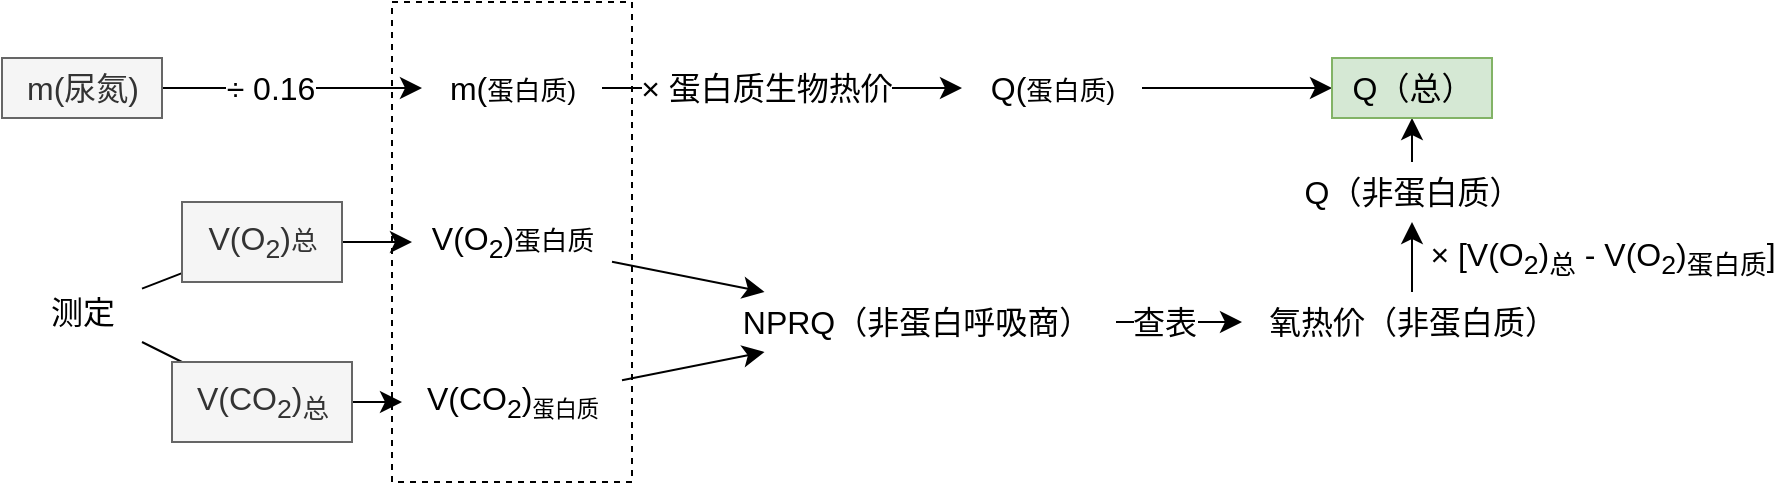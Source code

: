 <mxfile version="21.6.5" type="device">
  <diagram name="第 1 页" id="oxqRGLyPOMwY4Tl8o_Ae">
    <mxGraphModel dx="1532" dy="1138" grid="1" gridSize="10" guides="1" tooltips="1" connect="1" arrows="1" fold="1" page="0" pageScale="1" pageWidth="827" pageHeight="1169" math="0" shadow="0">
      <root>
        <mxCell id="0" />
        <mxCell id="1" parent="0" />
        <mxCell id="NcP14KBBZVTenF44-F67-3" value="" style="edgeStyle=none;curved=1;rounded=0;orthogonalLoop=1;jettySize=auto;html=1;fontSize=12;startSize=8;endSize=8;" edge="1" parent="1" source="NcP14KBBZVTenF44-F67-1" target="NcP14KBBZVTenF44-F67-2">
          <mxGeometry relative="1" as="geometry" />
        </mxCell>
        <mxCell id="NcP14KBBZVTenF44-F67-4" value="÷ 0.16" style="edgeLabel;html=1;align=center;verticalAlign=middle;resizable=0;points=[];fontSize=16;" vertex="1" connectable="0" parent="NcP14KBBZVTenF44-F67-3">
          <mxGeometry x="-0.188" y="1" relative="1" as="geometry">
            <mxPoint x="1" y="1" as="offset" />
          </mxGeometry>
        </mxCell>
        <mxCell id="NcP14KBBZVTenF44-F67-1" value="m(尿氮)" style="text;html=1;align=center;verticalAlign=middle;resizable=0;points=[];autosize=1;strokeColor=#666666;fillColor=#f5f5f5;fontSize=16;fontColor=#333333;" vertex="1" parent="1">
          <mxGeometry x="-200" y="-22" width="80" height="30" as="geometry" />
        </mxCell>
        <mxCell id="NcP14KBBZVTenF44-F67-6" value="" style="edgeStyle=none;curved=1;rounded=0;orthogonalLoop=1;jettySize=auto;html=1;fontSize=12;startSize=8;endSize=8;" edge="1" parent="1" source="NcP14KBBZVTenF44-F67-2" target="NcP14KBBZVTenF44-F67-5">
          <mxGeometry relative="1" as="geometry" />
        </mxCell>
        <mxCell id="NcP14KBBZVTenF44-F67-7" value="× 蛋白质生物热价" style="edgeLabel;html=1;align=center;verticalAlign=middle;resizable=0;points=[];fontSize=16;" vertex="1" connectable="0" parent="NcP14KBBZVTenF44-F67-6">
          <mxGeometry x="-0.222" relative="1" as="geometry">
            <mxPoint x="12" as="offset" />
          </mxGeometry>
        </mxCell>
        <mxCell id="NcP14KBBZVTenF44-F67-2" value="m(&lt;span style=&quot;font-size: 13.333px;&quot;&gt;蛋白质)&lt;/span&gt;" style="text;html=1;align=center;verticalAlign=middle;resizable=0;points=[];autosize=1;strokeColor=none;fillColor=none;fontSize=16;" vertex="1" parent="1">
          <mxGeometry x="10" y="-22" width="90" height="30" as="geometry" />
        </mxCell>
        <mxCell id="NcP14KBBZVTenF44-F67-30" style="edgeStyle=none;curved=1;rounded=0;orthogonalLoop=1;jettySize=auto;html=1;fontSize=12;startSize=8;endSize=8;" edge="1" parent="1" source="NcP14KBBZVTenF44-F67-5" target="NcP14KBBZVTenF44-F67-28">
          <mxGeometry relative="1" as="geometry" />
        </mxCell>
        <mxCell id="NcP14KBBZVTenF44-F67-5" value="&lt;span style=&quot;font-size: 16px;&quot;&gt;Q(&lt;/span&gt;&lt;span style=&quot;font-size: 13.333px;&quot;&gt;蛋白质)&lt;/span&gt;" style="text;html=1;align=center;verticalAlign=middle;resizable=0;points=[];autosize=1;strokeColor=none;fillColor=none;fontSize=16;" vertex="1" parent="1">
          <mxGeometry x="280" y="-22" width="90" height="30" as="geometry" />
        </mxCell>
        <mxCell id="NcP14KBBZVTenF44-F67-10" value="" style="edgeStyle=none;curved=1;rounded=0;orthogonalLoop=1;jettySize=auto;html=1;fontSize=12;startSize=8;endSize=8;endArrow=none;endFill=0;" edge="1" parent="1" source="NcP14KBBZVTenF44-F67-8" target="NcP14KBBZVTenF44-F67-9">
          <mxGeometry relative="1" as="geometry" />
        </mxCell>
        <mxCell id="NcP14KBBZVTenF44-F67-12" style="edgeStyle=none;curved=1;rounded=0;orthogonalLoop=1;jettySize=auto;html=1;fontSize=12;startSize=8;endSize=8;endArrow=none;endFill=0;" edge="1" parent="1" source="NcP14KBBZVTenF44-F67-8" target="NcP14KBBZVTenF44-F67-13">
          <mxGeometry relative="1" as="geometry">
            <mxPoint y="180" as="targetPoint" />
          </mxGeometry>
        </mxCell>
        <mxCell id="NcP14KBBZVTenF44-F67-8" value="测定" style="text;html=1;align=center;verticalAlign=middle;resizable=0;points=[];autosize=1;strokeColor=none;fillColor=none;fontSize=16;" vertex="1" parent="1">
          <mxGeometry x="-190" y="90" width="60" height="30" as="geometry" />
        </mxCell>
        <mxCell id="NcP14KBBZVTenF44-F67-18" style="edgeStyle=none;curved=1;rounded=0;orthogonalLoop=1;jettySize=auto;html=1;fontSize=12;startSize=8;endSize=8;" edge="1" parent="1" source="NcP14KBBZVTenF44-F67-9" target="NcP14KBBZVTenF44-F67-16">
          <mxGeometry relative="1" as="geometry" />
        </mxCell>
        <mxCell id="NcP14KBBZVTenF44-F67-9" value="V(O&lt;sub&gt;2&lt;/sub&gt;)&lt;span style=&quot;font-size: 13.333px;&quot;&gt;总&lt;/span&gt;" style="text;html=1;align=center;verticalAlign=middle;resizable=0;points=[];autosize=1;strokeColor=#666666;fillColor=#f5f5f5;fontSize=16;fontColor=#333333;" vertex="1" parent="1">
          <mxGeometry x="-110" y="50" width="80" height="40" as="geometry" />
        </mxCell>
        <mxCell id="NcP14KBBZVTenF44-F67-19" style="edgeStyle=none;curved=1;rounded=0;orthogonalLoop=1;jettySize=auto;html=1;fontSize=12;startSize=8;endSize=8;" edge="1" parent="1" source="NcP14KBBZVTenF44-F67-13" target="NcP14KBBZVTenF44-F67-17">
          <mxGeometry relative="1" as="geometry" />
        </mxCell>
        <mxCell id="NcP14KBBZVTenF44-F67-13" value="V(CO&lt;sub&gt;2&lt;/sub&gt;)&lt;sub&gt;总&lt;/sub&gt;" style="text;html=1;align=center;verticalAlign=middle;resizable=0;points=[];autosize=1;strokeColor=#666666;fillColor=#f5f5f5;fontSize=16;fontColor=#333333;" vertex="1" parent="1">
          <mxGeometry x="-115" y="130" width="90" height="40" as="geometry" />
        </mxCell>
        <mxCell id="NcP14KBBZVTenF44-F67-14" value="" style="rounded=0;whiteSpace=wrap;html=1;fontSize=16;fillColor=none;dashed=1;" vertex="1" parent="1">
          <mxGeometry x="-5" y="-50" width="120" height="240" as="geometry" />
        </mxCell>
        <mxCell id="NcP14KBBZVTenF44-F67-20" style="edgeStyle=none;curved=1;rounded=0;orthogonalLoop=1;jettySize=auto;html=1;fontSize=12;startSize=8;endSize=8;" edge="1" parent="1" source="NcP14KBBZVTenF44-F67-16" target="NcP14KBBZVTenF44-F67-22">
          <mxGeometry relative="1" as="geometry">
            <mxPoint x="170" y="110" as="targetPoint" />
          </mxGeometry>
        </mxCell>
        <mxCell id="NcP14KBBZVTenF44-F67-16" value="V(O&lt;sub&gt;2&lt;/sub&gt;)&lt;span style=&quot;font-size: 13.333px;&quot;&gt;蛋白质&lt;/span&gt;" style="text;html=1;align=center;verticalAlign=middle;resizable=0;points=[];autosize=1;strokeColor=none;fillColor=none;fontSize=16;" vertex="1" parent="1">
          <mxGeometry x="5" y="50" width="100" height="40" as="geometry" />
        </mxCell>
        <mxCell id="NcP14KBBZVTenF44-F67-21" style="edgeStyle=none;curved=1;rounded=0;orthogonalLoop=1;jettySize=auto;html=1;fontSize=12;startSize=8;endSize=8;" edge="1" parent="1" source="NcP14KBBZVTenF44-F67-17" target="NcP14KBBZVTenF44-F67-22">
          <mxGeometry relative="1" as="geometry">
            <mxPoint x="170" y="130" as="targetPoint" />
          </mxGeometry>
        </mxCell>
        <mxCell id="NcP14KBBZVTenF44-F67-17" value="V(CO&lt;sub&gt;2&lt;/sub&gt;)&lt;span style=&quot;font-size: 13.333px;&quot;&gt;&lt;sub&gt;蛋白质&lt;/sub&gt;&lt;/span&gt;" style="text;html=1;align=center;verticalAlign=middle;resizable=0;points=[];autosize=1;strokeColor=none;fillColor=none;fontSize=16;" vertex="1" parent="1">
          <mxGeometry y="130" width="110" height="40" as="geometry" />
        </mxCell>
        <mxCell id="NcP14KBBZVTenF44-F67-23" style="edgeStyle=none;curved=1;rounded=0;orthogonalLoop=1;jettySize=auto;html=1;fontSize=12;startSize=8;endSize=8;" edge="1" parent="1" source="NcP14KBBZVTenF44-F67-22" target="NcP14KBBZVTenF44-F67-24">
          <mxGeometry relative="1" as="geometry">
            <mxPoint x="477" y="110" as="targetPoint" />
          </mxGeometry>
        </mxCell>
        <mxCell id="NcP14KBBZVTenF44-F67-25" value="查表" style="edgeLabel;html=1;align=center;verticalAlign=middle;resizable=0;points=[];fontSize=16;" vertex="1" connectable="0" parent="NcP14KBBZVTenF44-F67-23">
          <mxGeometry x="-0.3" relative="1" as="geometry">
            <mxPoint x="2" as="offset" />
          </mxGeometry>
        </mxCell>
        <mxCell id="NcP14KBBZVTenF44-F67-22" value="NPRQ（非蛋白呼吸商）" style="text;html=1;align=center;verticalAlign=middle;resizable=0;points=[];autosize=1;strokeColor=none;fillColor=none;fontSize=16;" vertex="1" parent="1">
          <mxGeometry x="157" y="95" width="200" height="30" as="geometry" />
        </mxCell>
        <mxCell id="NcP14KBBZVTenF44-F67-27" value="" style="edgeStyle=none;curved=1;rounded=0;orthogonalLoop=1;jettySize=auto;html=1;fontSize=12;startSize=8;endSize=8;" edge="1" parent="1" source="NcP14KBBZVTenF44-F67-24" target="NcP14KBBZVTenF44-F67-26">
          <mxGeometry relative="1" as="geometry" />
        </mxCell>
        <mxCell id="NcP14KBBZVTenF44-F67-31" value="× [V(O&lt;sub&gt;2&lt;/sub&gt;)&lt;sub&gt;总&lt;/sub&gt;&amp;nbsp;- V(O&lt;sub&gt;2&lt;/sub&gt;)&lt;sub&gt;蛋白质&lt;/sub&gt;]" style="edgeLabel;html=1;align=center;verticalAlign=middle;resizable=0;points=[];fontSize=16;" vertex="1" connectable="0" parent="NcP14KBBZVTenF44-F67-27">
          <mxGeometry x="-0.023" y="2" relative="1" as="geometry">
            <mxPoint x="97" as="offset" />
          </mxGeometry>
        </mxCell>
        <mxCell id="NcP14KBBZVTenF44-F67-24" value="氧热价（非蛋白质）" style="text;html=1;align=center;verticalAlign=middle;resizable=0;points=[];autosize=1;strokeColor=none;fillColor=none;fontSize=16;" vertex="1" parent="1">
          <mxGeometry x="420" y="95" width="170" height="30" as="geometry" />
        </mxCell>
        <mxCell id="NcP14KBBZVTenF44-F67-29" style="edgeStyle=none;curved=1;rounded=0;orthogonalLoop=1;jettySize=auto;html=1;fontSize=12;startSize=8;endSize=8;" edge="1" parent="1" source="NcP14KBBZVTenF44-F67-26" target="NcP14KBBZVTenF44-F67-28">
          <mxGeometry relative="1" as="geometry" />
        </mxCell>
        <mxCell id="NcP14KBBZVTenF44-F67-26" value="Q（非蛋白质）" style="text;html=1;align=center;verticalAlign=middle;resizable=0;points=[];autosize=1;strokeColor=none;fillColor=none;fontSize=16;" vertex="1" parent="1">
          <mxGeometry x="440" y="30" width="130" height="30" as="geometry" />
        </mxCell>
        <mxCell id="NcP14KBBZVTenF44-F67-28" value="Q（总）" style="text;html=1;align=center;verticalAlign=middle;resizable=0;points=[];autosize=1;strokeColor=#82b366;fillColor=#d5e8d4;fontSize=16;" vertex="1" parent="1">
          <mxGeometry x="465" y="-22" width="80" height="30" as="geometry" />
        </mxCell>
      </root>
    </mxGraphModel>
  </diagram>
</mxfile>
